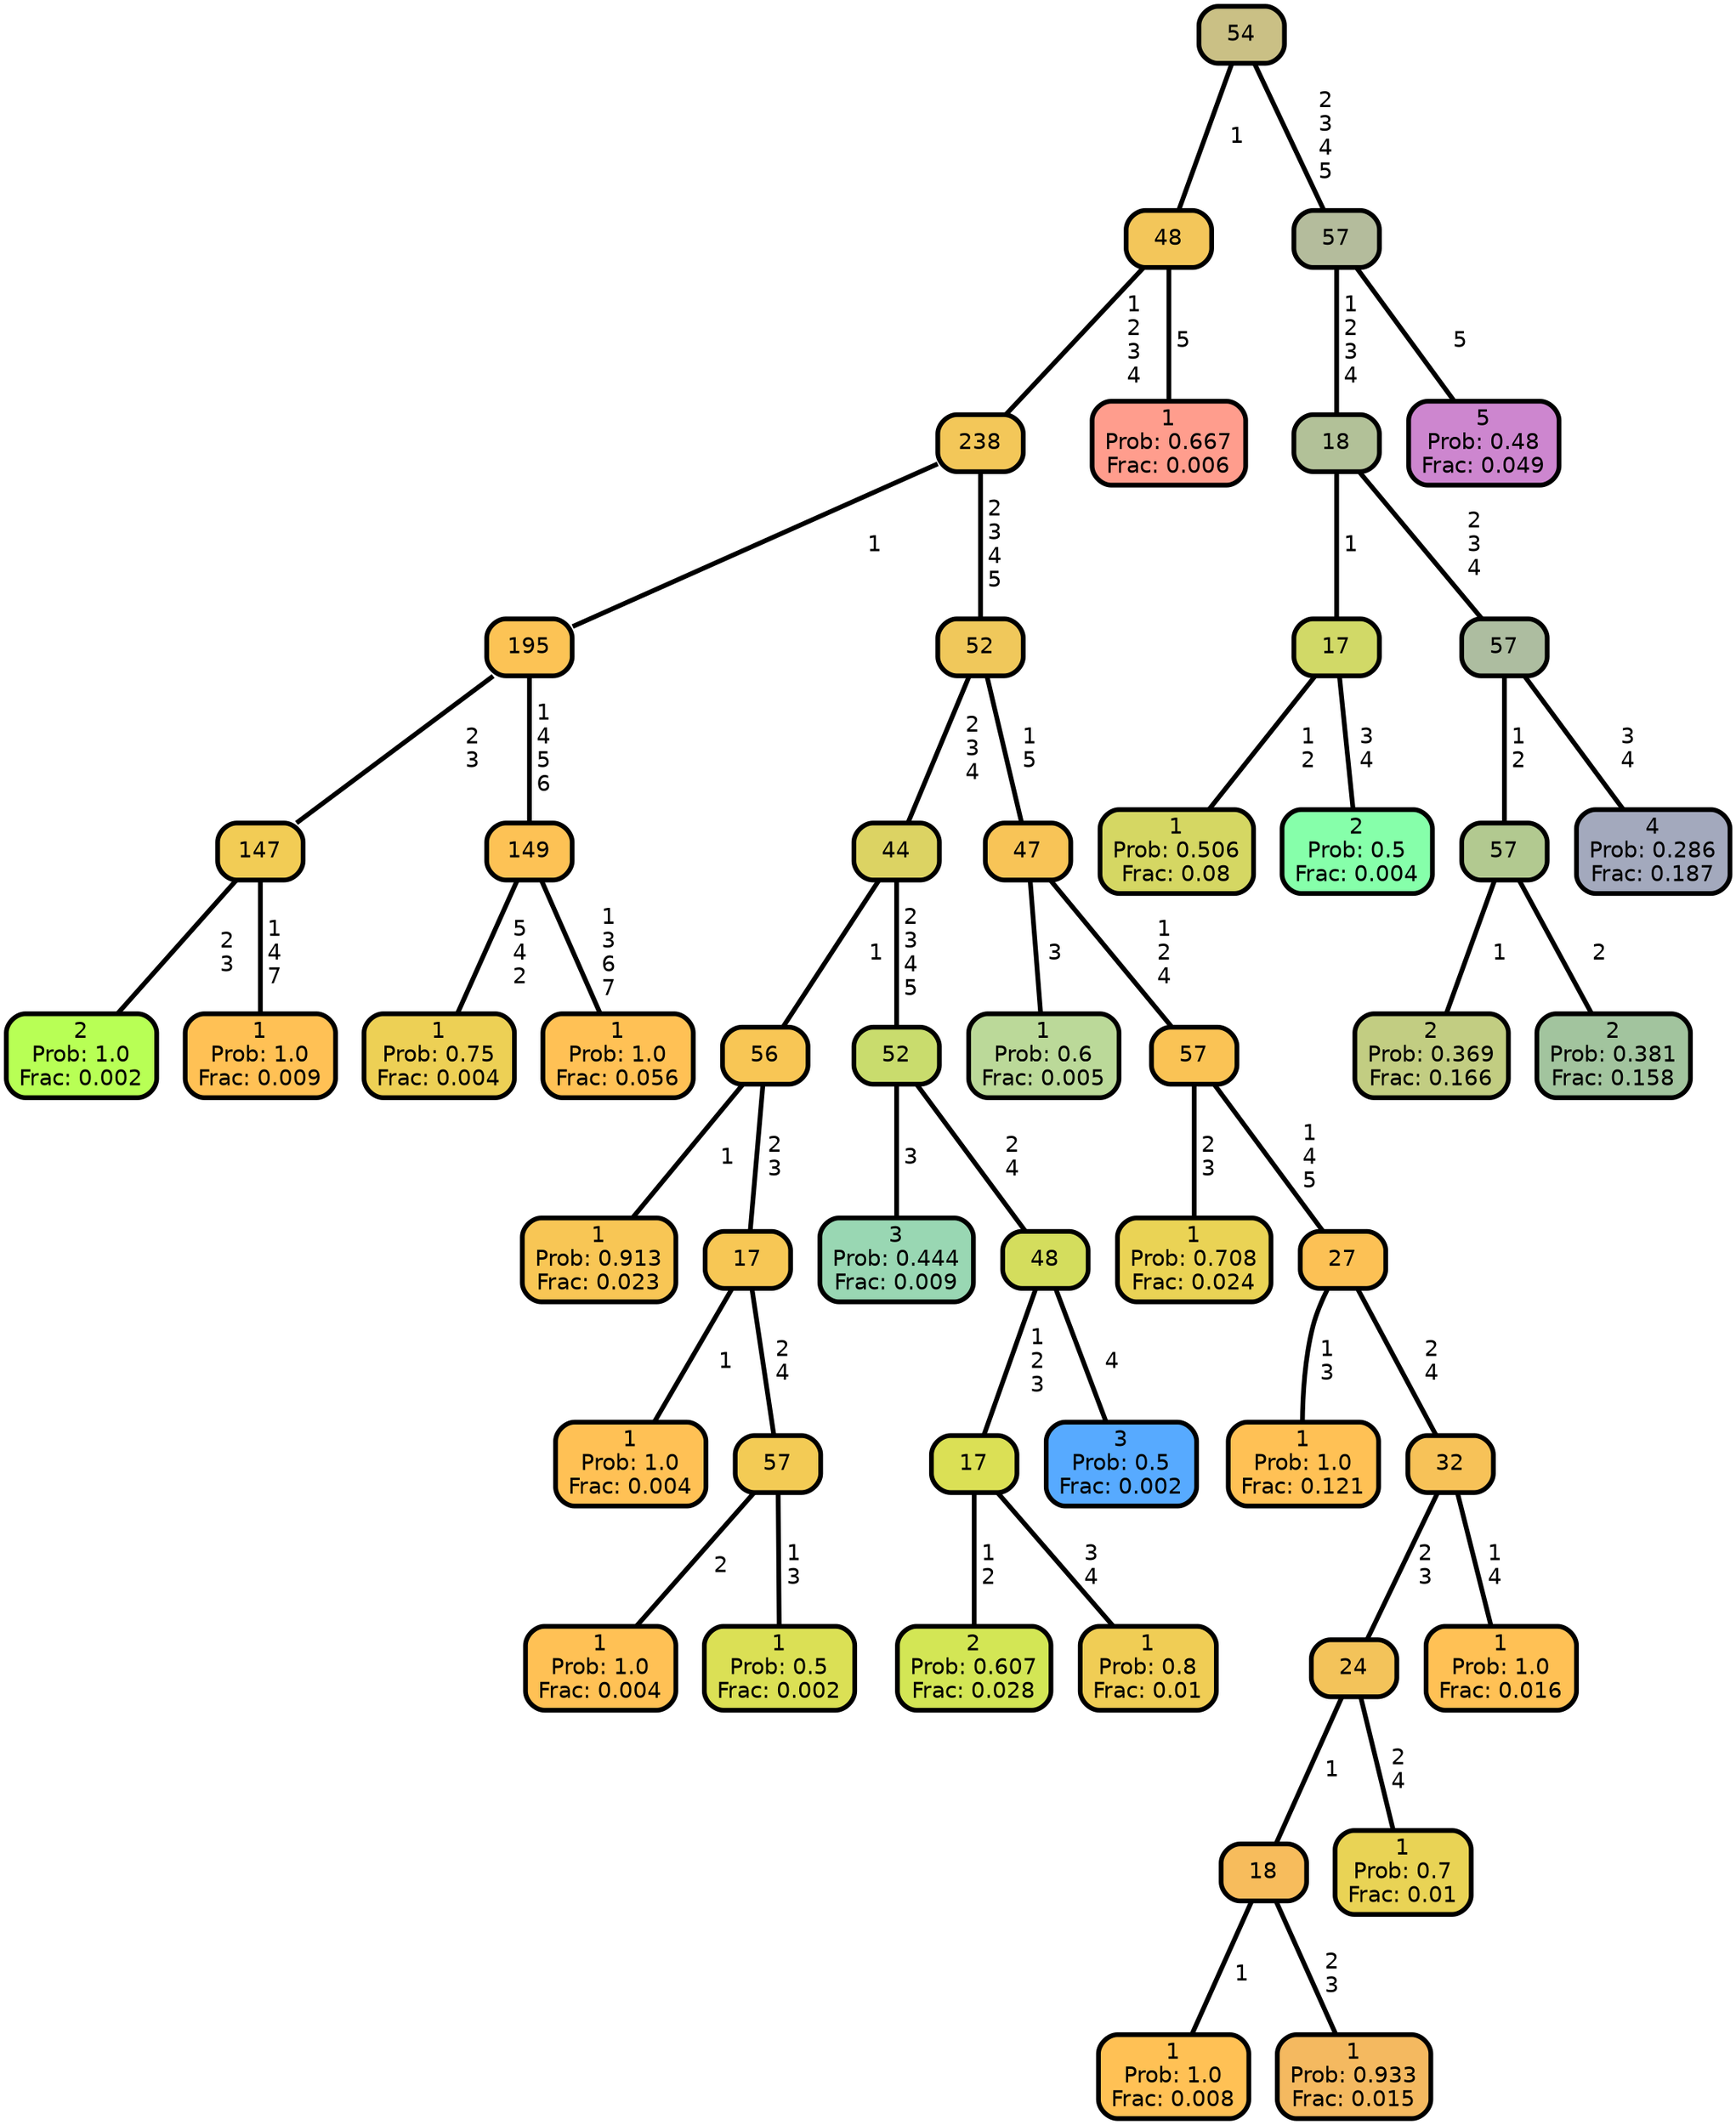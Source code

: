 graph Tree {
node [shape=box, style="filled, rounded",color="black",penwidth="3",fontcolor="black",                 fontname=helvetica] ;
graph [ranksep="0 equally", splines=straight,                 bgcolor=transparent, dpi=200] ;
edge [fontname=helvetica, color=black] ;
0 [label="2
Prob: 1.0
Frac: 0.002", fillcolor="#b8ff55"] ;
1 [label="147", fillcolor="#f2cc55"] ;
2 [label="1
Prob: 1.0
Frac: 0.009", fillcolor="#ffc155"] ;
3 [label="195", fillcolor="#fcc355"] ;
4 [label="1
Prob: 0.75
Frac: 0.004", fillcolor="#edd055"] ;
5 [label="149", fillcolor="#fdc255"] ;
6 [label="1
Prob: 1.0
Frac: 0.056", fillcolor="#ffc155"] ;
7 [label="238", fillcolor="#f3c759"] ;
8 [label="1
Prob: 0.913
Frac: 0.023", fillcolor="#f8c655"] ;
9 [label="56", fillcolor="#f8c655"] ;
10 [label="1
Prob: 1.0
Frac: 0.004", fillcolor="#ffc155"] ;
11 [label="17", fillcolor="#f7c755"] ;
12 [label="1
Prob: 1.0
Frac: 0.004", fillcolor="#ffc155"] ;
13 [label="57", fillcolor="#f3cb55"] ;
14 [label="1
Prob: 0.5
Frac: 0.002", fillcolor="#dbe055"] ;
15 [label="44", fillcolor="#dcd363"] ;
16 [label="3
Prob: 0.444
Frac: 0.009", fillcolor="#99d7b3"] ;
17 [label="52", fillcolor="#c9dc6d"] ;
18 [label="2
Prob: 0.607
Frac: 0.028", fillcolor="#d3e655"] ;
19 [label="17", fillcolor="#dbe055"] ;
20 [label="1
Prob: 0.8
Frac: 0.01", fillcolor="#f0cd55"] ;
21 [label="48", fillcolor="#d4dd5d"] ;
22 [label="3
Prob: 0.5
Frac: 0.002", fillcolor="#57aaff"] ;
23 [label="52", fillcolor="#f0c85b"] ;
24 [label="1
Prob: 0.6
Frac: 0.005", fillcolor="#bbd999"] ;
25 [label="47", fillcolor="#f8c457"] ;
26 [label="1
Prob: 0.708
Frac: 0.024", fillcolor="#ead355"] ;
27 [label="57", fillcolor="#fac355"] ;
28 [label="1
Prob: 1.0
Frac: 0.121", fillcolor="#ffc155"] ;
29 [label="27", fillcolor="#fcc155"] ;
30 [label="1
Prob: 1.0
Frac: 0.008", fillcolor="#ffc155"] ;
31 [label="18", fillcolor="#f7bc5c"] ;
32 [label="1
Prob: 0.933
Frac: 0.015", fillcolor="#f4b960"] ;
33 [label="24", fillcolor="#f3c35a"] ;
34 [label="1
Prob: 0.7
Frac: 0.01", fillcolor="#e9d355"] ;
35 [label="32", fillcolor="#f7c258"] ;
36 [label="1
Prob: 1.0
Frac: 0.016", fillcolor="#ffc155"] ;
37 [label="48", fillcolor="#f3c65a"] ;
38 [label="1
Prob: 0.667
Frac: 0.006", fillcolor="#ff9d8d"] ;
39 [label="54", fillcolor="#cac085"] ;
40 [label="1
Prob: 0.506
Frac: 0.08", fillcolor="#d5d763"] ;
41 [label="17", fillcolor="#d1d967"] ;
42 [label="2
Prob: 0.5
Frac: 0.004", fillcolor="#86ffaa"] ;
43 [label="18", fillcolor="#b2c198"] ;
44 [label="2
Prob: 0.369
Frac: 0.166", fillcolor="#c2cd82"] ;
45 [label="57", fillcolor="#b2c990"] ;
46 [label="2
Prob: 0.381
Frac: 0.158", fillcolor="#a2c49e"] ;
47 [label="57", fillcolor="#adbda0"] ;
48 [label="4
Prob: 0.286
Frac: 0.187", fillcolor="#a3a9bd"] ;
49 [label="57", fillcolor="#b4bc9c"] ;
50 [label="5
Prob: 0.48
Frac: 0.049", fillcolor="#cd86cf"] ;
1 -- 0 [label=" 2\n 3",penwidth=3] ;
1 -- 2 [label=" 1\n 4\n 7",penwidth=3] ;
3 -- 1 [label=" 2\n 3",penwidth=3] ;
3 -- 5 [label=" 1\n 4\n 5\n 6",penwidth=3] ;
5 -- 4 [label=" 5\n 4\n 2",penwidth=3] ;
5 -- 6 [label=" 1\n 3\n 6\n 7",penwidth=3] ;
7 -- 3 [label=" 1",penwidth=3] ;
7 -- 23 [label=" 2\n 3\n 4\n 5",penwidth=3] ;
9 -- 8 [label=" 1",penwidth=3] ;
9 -- 11 [label=" 2\n 3",penwidth=3] ;
11 -- 10 [label=" 1",penwidth=3] ;
11 -- 13 [label=" 2\n 4",penwidth=3] ;
13 -- 12 [label=" 2",penwidth=3] ;
13 -- 14 [label=" 1\n 3",penwidth=3] ;
15 -- 9 [label=" 1",penwidth=3] ;
15 -- 17 [label=" 2\n 3\n 4\n 5",penwidth=3] ;
17 -- 16 [label=" 3",penwidth=3] ;
17 -- 21 [label=" 2\n 4",penwidth=3] ;
19 -- 18 [label=" 1\n 2",penwidth=3] ;
19 -- 20 [label=" 3\n 4",penwidth=3] ;
21 -- 19 [label=" 1\n 2\n 3",penwidth=3] ;
21 -- 22 [label=" 4",penwidth=3] ;
23 -- 15 [label=" 2\n 3\n 4",penwidth=3] ;
23 -- 25 [label=" 1\n 5",penwidth=3] ;
25 -- 24 [label=" 3",penwidth=3] ;
25 -- 27 [label=" 1\n 2\n 4",penwidth=3] ;
27 -- 26 [label=" 2\n 3",penwidth=3] ;
27 -- 29 [label=" 1\n 4\n 5",penwidth=3] ;
29 -- 28 [label=" 1\n 3",penwidth=3] ;
29 -- 35 [label=" 2\n 4",penwidth=3] ;
31 -- 30 [label=" 1",penwidth=3] ;
31 -- 32 [label=" 2\n 3",penwidth=3] ;
33 -- 31 [label=" 1",penwidth=3] ;
33 -- 34 [label=" 2\n 4",penwidth=3] ;
35 -- 33 [label=" 2\n 3",penwidth=3] ;
35 -- 36 [label=" 1\n 4",penwidth=3] ;
37 -- 7 [label=" 1\n 2\n 3\n 4",penwidth=3] ;
37 -- 38 [label=" 5",penwidth=3] ;
39 -- 37 [label=" 1",penwidth=3] ;
39 -- 49 [label=" 2\n 3\n 4\n 5",penwidth=3] ;
41 -- 40 [label=" 1\n 2",penwidth=3] ;
41 -- 42 [label=" 3\n 4",penwidth=3] ;
43 -- 41 [label=" 1",penwidth=3] ;
43 -- 47 [label=" 2\n 3\n 4",penwidth=3] ;
45 -- 44 [label=" 1",penwidth=3] ;
45 -- 46 [label=" 2",penwidth=3] ;
47 -- 45 [label=" 1\n 2",penwidth=3] ;
47 -- 48 [label=" 3\n 4",penwidth=3] ;
49 -- 43 [label=" 1\n 2\n 3\n 4",penwidth=3] ;
49 -- 50 [label=" 5",penwidth=3] ;
{rank = same;}}